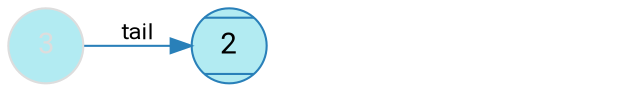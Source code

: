 digraph {
    bgcolor=transparent
    splines=false
    rankdir=LR

    // Default theme: disabled
    node[shape="circle" style="rounded,filled" color="#dddddd" fillcolor="#b2ebf2" fontcolor="#dddddd" fontname="Segoe UI,Roboto,Helvetica,Arial,sans-serif"]
    edge [color="#dddddd" fontcolor="#dddddd" fontname="Segoe UI,Roboto,Helvetica,Arial,sans-serif" fontsize=11]

    s3[label=3]
    s2[label=2 shape=Mcircle color="#2980B9" fillcolor="#b2ebf2" fontcolor="#000000"]
    s1[label=1 style=invis]
    nil[label=0 fillcolor="#ffffff" style=invis]

    s3 -> s2[label=tail color="#2980B9" fontcolor="#000000"]
    s2 -> s1[label=tail style=invis]
    s1 -> nil[label=tail style=invis]
}
